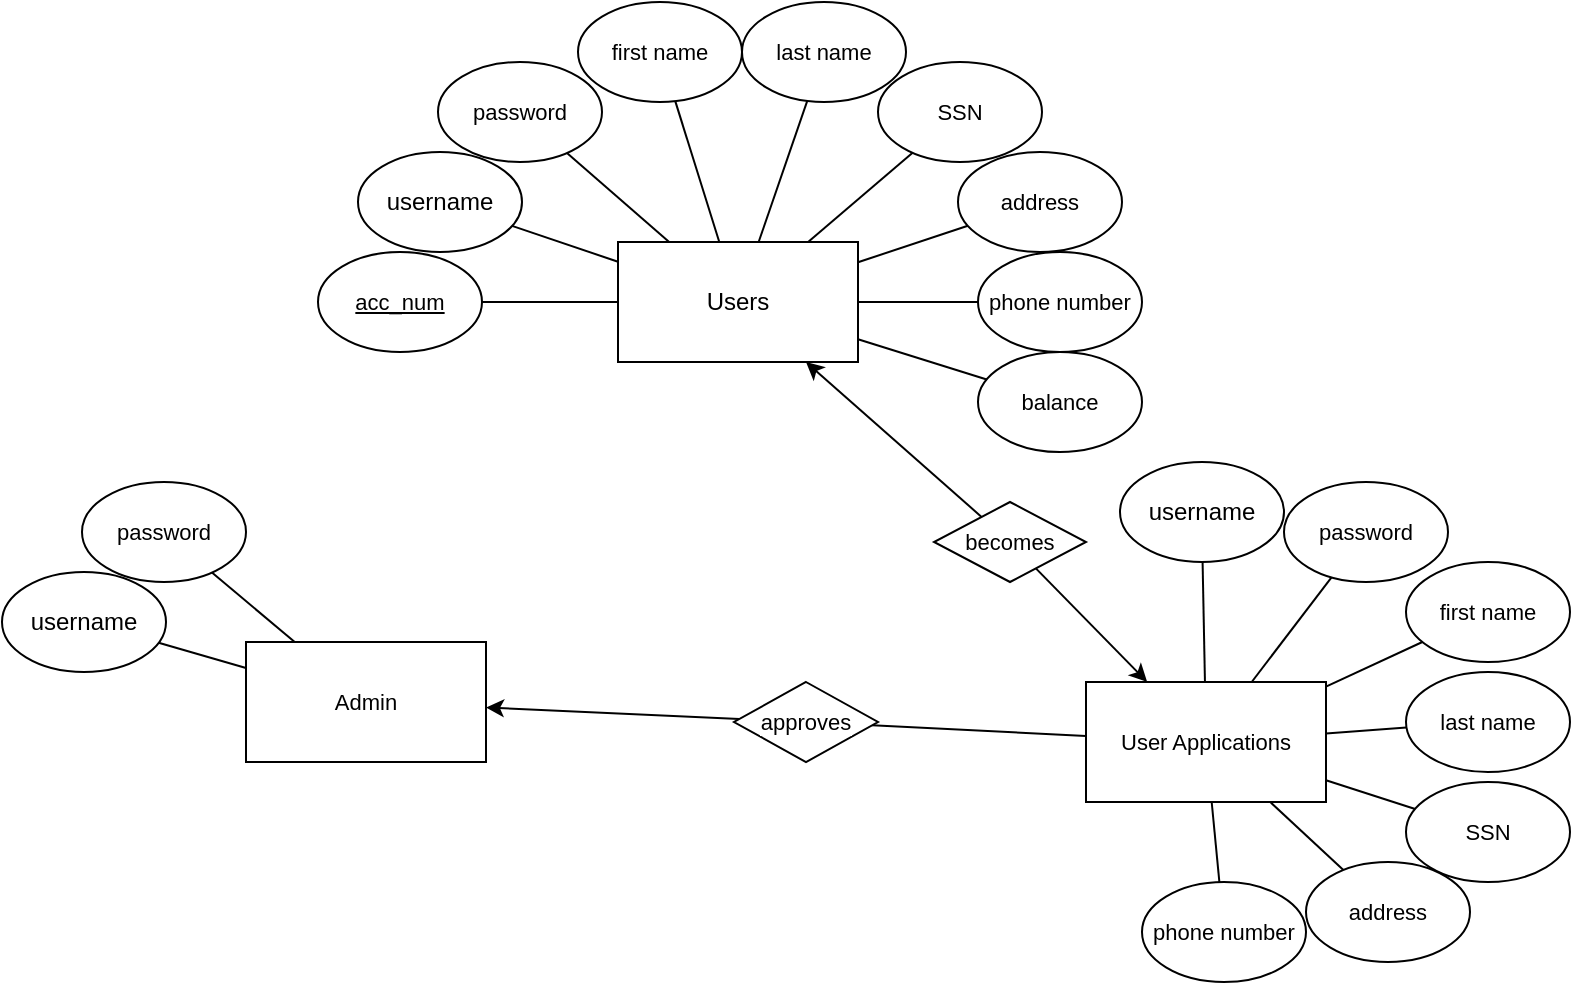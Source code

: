 <mxfile version="26.1.2">
  <diagram name="Page-1" id="b7R34Ys5LUSmUsJKBkCt">
    <mxGraphModel dx="2262" dy="743" grid="1" gridSize="10" guides="1" tooltips="1" connect="1" arrows="1" fold="1" page="1" pageScale="1" pageWidth="850" pageHeight="1100" math="0" shadow="0">
      <root>
        <mxCell id="0" />
        <mxCell id="1" parent="0" />
        <mxCell id="eFN8brW1kehvK0RhN0O0-2" value="Users" style="rounded=0;whiteSpace=wrap;html=1;" vertex="1" parent="1">
          <mxGeometry x="306" y="430" width="120" height="60" as="geometry" />
        </mxCell>
        <mxCell id="eFN8brW1kehvK0RhN0O0-4" style="rounded=0;orthogonalLoop=1;jettySize=auto;html=1;endArrow=none;startFill=0;" edge="1" parent="1" source="eFN8brW1kehvK0RhN0O0-3" target="eFN8brW1kehvK0RhN0O0-2">
          <mxGeometry relative="1" as="geometry" />
        </mxCell>
        <mxCell id="eFN8brW1kehvK0RhN0O0-3" value="&lt;div&gt;username&lt;/div&gt;" style="ellipse;whiteSpace=wrap;html=1;" vertex="1" parent="1">
          <mxGeometry x="176" y="385" width="82" height="50" as="geometry" />
        </mxCell>
        <mxCell id="eFN8brW1kehvK0RhN0O0-7" style="edgeStyle=none;shape=connector;rounded=0;orthogonalLoop=1;jettySize=auto;html=1;strokeColor=default;align=center;verticalAlign=middle;fontFamily=Helvetica;fontSize=11;fontColor=default;labelBackgroundColor=default;startFill=0;endArrow=none;" edge="1" parent="1" source="eFN8brW1kehvK0RhN0O0-6" target="eFN8brW1kehvK0RhN0O0-2">
          <mxGeometry relative="1" as="geometry" />
        </mxCell>
        <mxCell id="eFN8brW1kehvK0RhN0O0-6" value="&lt;u&gt;acc_num&lt;/u&gt;" style="ellipse;whiteSpace=wrap;html=1;fontFamily=Helvetica;fontSize=11;fontColor=default;labelBackgroundColor=default;" vertex="1" parent="1">
          <mxGeometry x="156" y="435" width="82" height="50" as="geometry" />
        </mxCell>
        <mxCell id="eFN8brW1kehvK0RhN0O0-9" style="edgeStyle=none;shape=connector;rounded=0;orthogonalLoop=1;jettySize=auto;html=1;strokeColor=default;align=center;verticalAlign=middle;fontFamily=Helvetica;fontSize=11;fontColor=default;labelBackgroundColor=default;startFill=0;endArrow=none;" edge="1" parent="1" source="eFN8brW1kehvK0RhN0O0-8" target="eFN8brW1kehvK0RhN0O0-2">
          <mxGeometry relative="1" as="geometry" />
        </mxCell>
        <mxCell id="eFN8brW1kehvK0RhN0O0-8" value="first name" style="ellipse;whiteSpace=wrap;html=1;fontFamily=Helvetica;fontSize=11;fontColor=default;labelBackgroundColor=default;" vertex="1" parent="1">
          <mxGeometry x="286" y="310" width="82" height="50" as="geometry" />
        </mxCell>
        <mxCell id="eFN8brW1kehvK0RhN0O0-11" style="edgeStyle=none;shape=connector;rounded=0;orthogonalLoop=1;jettySize=auto;html=1;strokeColor=default;align=center;verticalAlign=middle;fontFamily=Helvetica;fontSize=11;fontColor=default;labelBackgroundColor=default;startFill=0;endArrow=none;" edge="1" parent="1" source="eFN8brW1kehvK0RhN0O0-10" target="eFN8brW1kehvK0RhN0O0-2">
          <mxGeometry relative="1" as="geometry" />
        </mxCell>
        <mxCell id="eFN8brW1kehvK0RhN0O0-10" value="last name" style="ellipse;whiteSpace=wrap;html=1;fontFamily=Helvetica;fontSize=11;fontColor=default;labelBackgroundColor=default;" vertex="1" parent="1">
          <mxGeometry x="368" y="310" width="82" height="50" as="geometry" />
        </mxCell>
        <mxCell id="eFN8brW1kehvK0RhN0O0-13" style="edgeStyle=none;shape=connector;rounded=0;orthogonalLoop=1;jettySize=auto;html=1;strokeColor=default;align=center;verticalAlign=middle;fontFamily=Helvetica;fontSize=11;fontColor=default;labelBackgroundColor=default;startFill=0;endArrow=none;" edge="1" parent="1" source="eFN8brW1kehvK0RhN0O0-12" target="eFN8brW1kehvK0RhN0O0-2">
          <mxGeometry relative="1" as="geometry" />
        </mxCell>
        <mxCell id="eFN8brW1kehvK0RhN0O0-12" value="SSN" style="ellipse;whiteSpace=wrap;html=1;fontFamily=Helvetica;fontSize=11;fontColor=default;labelBackgroundColor=default;" vertex="1" parent="1">
          <mxGeometry x="436" y="340" width="82" height="50" as="geometry" />
        </mxCell>
        <mxCell id="eFN8brW1kehvK0RhN0O0-15" style="edgeStyle=none;shape=connector;rounded=0;orthogonalLoop=1;jettySize=auto;html=1;strokeColor=default;align=center;verticalAlign=middle;fontFamily=Helvetica;fontSize=11;fontColor=default;labelBackgroundColor=default;startFill=0;endArrow=none;" edge="1" parent="1" source="eFN8brW1kehvK0RhN0O0-14" target="eFN8brW1kehvK0RhN0O0-2">
          <mxGeometry relative="1" as="geometry" />
        </mxCell>
        <mxCell id="eFN8brW1kehvK0RhN0O0-14" value="address" style="ellipse;whiteSpace=wrap;html=1;fontFamily=Helvetica;fontSize=11;fontColor=default;labelBackgroundColor=default;" vertex="1" parent="1">
          <mxGeometry x="476" y="385" width="82" height="50" as="geometry" />
        </mxCell>
        <mxCell id="eFN8brW1kehvK0RhN0O0-17" style="edgeStyle=none;shape=connector;rounded=0;orthogonalLoop=1;jettySize=auto;html=1;strokeColor=default;align=center;verticalAlign=middle;fontFamily=Helvetica;fontSize=11;fontColor=default;labelBackgroundColor=default;startFill=0;endArrow=none;" edge="1" parent="1" source="eFN8brW1kehvK0RhN0O0-16" target="eFN8brW1kehvK0RhN0O0-2">
          <mxGeometry relative="1" as="geometry" />
        </mxCell>
        <mxCell id="eFN8brW1kehvK0RhN0O0-16" value="phone number" style="ellipse;whiteSpace=wrap;html=1;fontFamily=Helvetica;fontSize=11;fontColor=default;labelBackgroundColor=default;" vertex="1" parent="1">
          <mxGeometry x="486" y="435" width="82" height="50" as="geometry" />
        </mxCell>
        <mxCell id="eFN8brW1kehvK0RhN0O0-19" style="edgeStyle=none;shape=connector;rounded=0;orthogonalLoop=1;jettySize=auto;html=1;strokeColor=default;align=center;verticalAlign=middle;fontFamily=Helvetica;fontSize=11;fontColor=default;labelBackgroundColor=default;startFill=0;endArrow=none;" edge="1" parent="1" source="eFN8brW1kehvK0RhN0O0-18" target="eFN8brW1kehvK0RhN0O0-2">
          <mxGeometry relative="1" as="geometry" />
        </mxCell>
        <mxCell id="eFN8brW1kehvK0RhN0O0-18" value="password" style="ellipse;whiteSpace=wrap;html=1;fontFamily=Helvetica;fontSize=11;fontColor=default;labelBackgroundColor=default;" vertex="1" parent="1">
          <mxGeometry x="216" y="340" width="82" height="50" as="geometry" />
        </mxCell>
        <mxCell id="eFN8brW1kehvK0RhN0O0-22" value="Admin" style="rounded=0;whiteSpace=wrap;html=1;fontFamily=Helvetica;fontSize=11;fontColor=default;labelBackgroundColor=default;" vertex="1" parent="1">
          <mxGeometry x="120" y="630" width="120" height="60" as="geometry" />
        </mxCell>
        <mxCell id="eFN8brW1kehvK0RhN0O0-25" style="edgeStyle=none;shape=connector;rounded=0;orthogonalLoop=1;jettySize=auto;html=1;strokeColor=default;align=center;verticalAlign=middle;fontFamily=Helvetica;fontSize=11;fontColor=default;labelBackgroundColor=default;startFill=0;endArrow=classic;endFill=1;" edge="1" parent="1" source="eFN8brW1kehvK0RhN0O0-23" target="eFN8brW1kehvK0RhN0O0-22">
          <mxGeometry relative="1" as="geometry" />
        </mxCell>
        <mxCell id="eFN8brW1kehvK0RhN0O0-27" style="edgeStyle=none;shape=connector;rounded=0;orthogonalLoop=1;jettySize=auto;html=1;strokeColor=default;align=center;verticalAlign=middle;fontFamily=Helvetica;fontSize=11;fontColor=default;labelBackgroundColor=default;startFill=0;endArrow=none;" edge="1" parent="1" source="eFN8brW1kehvK0RhN0O0-23" target="eFN8brW1kehvK0RhN0O0-26">
          <mxGeometry relative="1" as="geometry" />
        </mxCell>
        <mxCell id="eFN8brW1kehvK0RhN0O0-23" value="approves" style="rhombus;whiteSpace=wrap;html=1;fontFamily=Helvetica;fontSize=11;fontColor=default;labelBackgroundColor=default;" vertex="1" parent="1">
          <mxGeometry x="364" y="650" width="72" height="40" as="geometry" />
        </mxCell>
        <mxCell id="eFN8brW1kehvK0RhN0O0-26" value="&lt;div&gt;User Applications&lt;/div&gt;" style="rounded=0;whiteSpace=wrap;html=1;fontFamily=Helvetica;fontSize=11;fontColor=default;labelBackgroundColor=default;" vertex="1" parent="1">
          <mxGeometry x="540" y="650" width="120" height="60" as="geometry" />
        </mxCell>
        <mxCell id="eFN8brW1kehvK0RhN0O0-29" style="edgeStyle=none;shape=connector;rounded=0;orthogonalLoop=1;jettySize=auto;html=1;strokeColor=default;align=center;verticalAlign=middle;fontFamily=Helvetica;fontSize=11;fontColor=default;labelBackgroundColor=default;startFill=0;endArrow=classic;endFill=1;" edge="1" parent="1" source="eFN8brW1kehvK0RhN0O0-28" target="eFN8brW1kehvK0RhN0O0-26">
          <mxGeometry relative="1" as="geometry" />
        </mxCell>
        <mxCell id="eFN8brW1kehvK0RhN0O0-30" style="edgeStyle=none;shape=connector;rounded=0;orthogonalLoop=1;jettySize=auto;html=1;strokeColor=default;align=center;verticalAlign=middle;fontFamily=Helvetica;fontSize=11;fontColor=default;labelBackgroundColor=default;startFill=0;endArrow=classic;endFill=1;" edge="1" parent="1" source="eFN8brW1kehvK0RhN0O0-28" target="eFN8brW1kehvK0RhN0O0-2">
          <mxGeometry relative="1" as="geometry" />
        </mxCell>
        <mxCell id="eFN8brW1kehvK0RhN0O0-28" value="becomes" style="rhombus;whiteSpace=wrap;html=1;fontFamily=Helvetica;fontSize=11;fontColor=default;labelBackgroundColor=default;" vertex="1" parent="1">
          <mxGeometry x="464" y="560" width="76" height="40" as="geometry" />
        </mxCell>
        <mxCell id="eFN8brW1kehvK0RhN0O0-31" style="rounded=0;orthogonalLoop=1;jettySize=auto;html=1;endArrow=none;startFill=0;" edge="1" parent="1" source="eFN8brW1kehvK0RhN0O0-32" target="eFN8brW1kehvK0RhN0O0-26">
          <mxGeometry relative="1" as="geometry">
            <mxPoint x="345" y="860" as="targetPoint" />
          </mxGeometry>
        </mxCell>
        <mxCell id="eFN8brW1kehvK0RhN0O0-32" value="&lt;div&gt;username&lt;/div&gt;" style="ellipse;whiteSpace=wrap;html=1;" vertex="1" parent="1">
          <mxGeometry x="557" y="540" width="82" height="50" as="geometry" />
        </mxCell>
        <mxCell id="eFN8brW1kehvK0RhN0O0-33" style="edgeStyle=none;shape=connector;rounded=0;orthogonalLoop=1;jettySize=auto;html=1;strokeColor=default;align=center;verticalAlign=middle;fontFamily=Helvetica;fontSize=11;fontColor=default;labelBackgroundColor=default;startFill=0;endArrow=none;" edge="1" parent="1" source="eFN8brW1kehvK0RhN0O0-34" target="eFN8brW1kehvK0RhN0O0-26">
          <mxGeometry relative="1" as="geometry">
            <mxPoint x="396" y="850" as="targetPoint" />
          </mxGeometry>
        </mxCell>
        <mxCell id="eFN8brW1kehvK0RhN0O0-34" value="first name" style="ellipse;whiteSpace=wrap;html=1;fontFamily=Helvetica;fontSize=11;fontColor=default;labelBackgroundColor=default;" vertex="1" parent="1">
          <mxGeometry x="700" y="590" width="82" height="50" as="geometry" />
        </mxCell>
        <mxCell id="eFN8brW1kehvK0RhN0O0-35" style="edgeStyle=none;shape=connector;rounded=0;orthogonalLoop=1;jettySize=auto;html=1;strokeColor=default;align=center;verticalAlign=middle;fontFamily=Helvetica;fontSize=11;fontColor=default;labelBackgroundColor=default;startFill=0;endArrow=none;" edge="1" parent="1" source="eFN8brW1kehvK0RhN0O0-36" target="eFN8brW1kehvK0RhN0O0-26">
          <mxGeometry relative="1" as="geometry">
            <mxPoint x="415" y="850" as="targetPoint" />
          </mxGeometry>
        </mxCell>
        <mxCell id="eFN8brW1kehvK0RhN0O0-36" value="last name" style="ellipse;whiteSpace=wrap;html=1;fontFamily=Helvetica;fontSize=11;fontColor=default;labelBackgroundColor=default;" vertex="1" parent="1">
          <mxGeometry x="700" y="645" width="82" height="50" as="geometry" />
        </mxCell>
        <mxCell id="eFN8brW1kehvK0RhN0O0-37" style="edgeStyle=none;shape=connector;rounded=0;orthogonalLoop=1;jettySize=auto;html=1;strokeColor=default;align=center;verticalAlign=middle;fontFamily=Helvetica;fontSize=11;fontColor=default;labelBackgroundColor=default;startFill=0;endArrow=none;" edge="1" parent="1" source="eFN8brW1kehvK0RhN0O0-38" target="eFN8brW1kehvK0RhN0O0-26">
          <mxGeometry relative="1" as="geometry">
            <mxPoint x="440" y="850" as="targetPoint" />
          </mxGeometry>
        </mxCell>
        <mxCell id="eFN8brW1kehvK0RhN0O0-38" value="SSN" style="ellipse;whiteSpace=wrap;html=1;fontFamily=Helvetica;fontSize=11;fontColor=default;labelBackgroundColor=default;" vertex="1" parent="1">
          <mxGeometry x="700" y="700" width="82" height="50" as="geometry" />
        </mxCell>
        <mxCell id="eFN8brW1kehvK0RhN0O0-39" style="edgeStyle=none;shape=connector;rounded=0;orthogonalLoop=1;jettySize=auto;html=1;strokeColor=default;align=center;verticalAlign=middle;fontFamily=Helvetica;fontSize=11;fontColor=default;labelBackgroundColor=default;startFill=0;endArrow=none;" edge="1" parent="1" source="eFN8brW1kehvK0RhN0O0-40" target="eFN8brW1kehvK0RhN0O0-26">
          <mxGeometry relative="1" as="geometry">
            <mxPoint x="465" y="860" as="targetPoint" />
          </mxGeometry>
        </mxCell>
        <mxCell id="eFN8brW1kehvK0RhN0O0-40" value="address" style="ellipse;whiteSpace=wrap;html=1;fontFamily=Helvetica;fontSize=11;fontColor=default;labelBackgroundColor=default;" vertex="1" parent="1">
          <mxGeometry x="650" y="740" width="82" height="50" as="geometry" />
        </mxCell>
        <mxCell id="eFN8brW1kehvK0RhN0O0-41" style="edgeStyle=none;shape=connector;rounded=0;orthogonalLoop=1;jettySize=auto;html=1;strokeColor=default;align=center;verticalAlign=middle;fontFamily=Helvetica;fontSize=11;fontColor=default;labelBackgroundColor=default;startFill=0;endArrow=none;" edge="1" parent="1" source="eFN8brW1kehvK0RhN0O0-42" target="eFN8brW1kehvK0RhN0O0-26">
          <mxGeometry relative="1" as="geometry">
            <mxPoint x="465" y="880" as="targetPoint" />
          </mxGeometry>
        </mxCell>
        <mxCell id="eFN8brW1kehvK0RhN0O0-42" value="phone number" style="ellipse;whiteSpace=wrap;html=1;fontFamily=Helvetica;fontSize=11;fontColor=default;labelBackgroundColor=default;" vertex="1" parent="1">
          <mxGeometry x="568" y="750" width="82" height="50" as="geometry" />
        </mxCell>
        <mxCell id="eFN8brW1kehvK0RhN0O0-43" style="edgeStyle=none;shape=connector;rounded=0;orthogonalLoop=1;jettySize=auto;html=1;strokeColor=default;align=center;verticalAlign=middle;fontFamily=Helvetica;fontSize=11;fontColor=default;labelBackgroundColor=default;startFill=0;endArrow=none;" edge="1" parent="1" source="eFN8brW1kehvK0RhN0O0-44" target="eFN8brW1kehvK0RhN0O0-26">
          <mxGeometry relative="1" as="geometry">
            <mxPoint x="371" y="850" as="targetPoint" />
          </mxGeometry>
        </mxCell>
        <mxCell id="eFN8brW1kehvK0RhN0O0-44" value="password" style="ellipse;whiteSpace=wrap;html=1;fontFamily=Helvetica;fontSize=11;fontColor=default;labelBackgroundColor=default;" vertex="1" parent="1">
          <mxGeometry x="639" y="550" width="82" height="50" as="geometry" />
        </mxCell>
        <mxCell id="eFN8brW1kehvK0RhN0O0-48" style="edgeStyle=none;shape=connector;rounded=0;orthogonalLoop=1;jettySize=auto;html=1;strokeColor=default;align=center;verticalAlign=middle;fontFamily=Helvetica;fontSize=11;fontColor=default;labelBackgroundColor=default;startFill=0;endArrow=none;" edge="1" parent="1" source="eFN8brW1kehvK0RhN0O0-46" target="eFN8brW1kehvK0RhN0O0-22">
          <mxGeometry relative="1" as="geometry" />
        </mxCell>
        <mxCell id="eFN8brW1kehvK0RhN0O0-46" value="&lt;div&gt;username&lt;/div&gt;" style="ellipse;whiteSpace=wrap;html=1;" vertex="1" parent="1">
          <mxGeometry x="-2" y="595" width="82" height="50" as="geometry" />
        </mxCell>
        <mxCell id="eFN8brW1kehvK0RhN0O0-49" style="edgeStyle=none;shape=connector;rounded=0;orthogonalLoop=1;jettySize=auto;html=1;strokeColor=default;align=center;verticalAlign=middle;fontFamily=Helvetica;fontSize=11;fontColor=default;labelBackgroundColor=default;startFill=0;endArrow=none;" edge="1" parent="1" source="eFN8brW1kehvK0RhN0O0-47" target="eFN8brW1kehvK0RhN0O0-22">
          <mxGeometry relative="1" as="geometry" />
        </mxCell>
        <mxCell id="eFN8brW1kehvK0RhN0O0-47" value="password" style="ellipse;whiteSpace=wrap;html=1;fontFamily=Helvetica;fontSize=11;fontColor=default;labelBackgroundColor=default;" vertex="1" parent="1">
          <mxGeometry x="38" y="550" width="82" height="50" as="geometry" />
        </mxCell>
        <mxCell id="eFN8brW1kehvK0RhN0O0-51" style="edgeStyle=none;shape=connector;rounded=0;orthogonalLoop=1;jettySize=auto;html=1;strokeColor=default;align=center;verticalAlign=middle;fontFamily=Helvetica;fontSize=11;fontColor=default;labelBackgroundColor=default;startFill=0;endArrow=none;" edge="1" parent="1" source="eFN8brW1kehvK0RhN0O0-50" target="eFN8brW1kehvK0RhN0O0-2">
          <mxGeometry relative="1" as="geometry" />
        </mxCell>
        <mxCell id="eFN8brW1kehvK0RhN0O0-50" value="balance" style="ellipse;whiteSpace=wrap;html=1;fontFamily=Helvetica;fontSize=11;fontColor=default;labelBackgroundColor=default;" vertex="1" parent="1">
          <mxGeometry x="486" y="485" width="82" height="50" as="geometry" />
        </mxCell>
      </root>
    </mxGraphModel>
  </diagram>
</mxfile>
